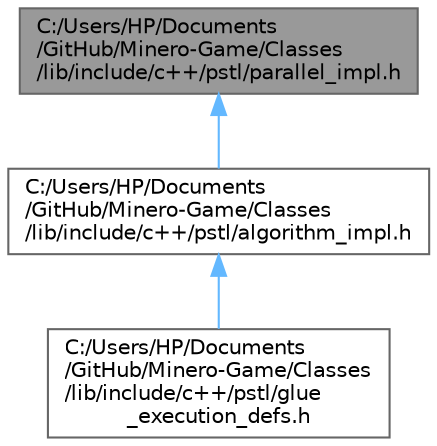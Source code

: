 digraph "C:/Users/HP/Documents/GitHub/Minero-Game/Classes/lib/include/c++/pstl/parallel_impl.h"
{
 // LATEX_PDF_SIZE
  bgcolor="transparent";
  edge [fontname=Helvetica,fontsize=10,labelfontname=Helvetica,labelfontsize=10];
  node [fontname=Helvetica,fontsize=10,shape=box,height=0.2,width=0.4];
  Node1 [id="Node000001",label="C:/Users/HP/Documents\l/GitHub/Minero-Game/Classes\l/lib/include/c++/pstl/parallel_impl.h",height=0.2,width=0.4,color="gray40", fillcolor="grey60", style="filled", fontcolor="black",tooltip=" "];
  Node1 -> Node2 [id="edge1_Node000001_Node000002",dir="back",color="steelblue1",style="solid",tooltip=" "];
  Node2 [id="Node000002",label="C:/Users/HP/Documents\l/GitHub/Minero-Game/Classes\l/lib/include/c++/pstl/algorithm_impl.h",height=0.2,width=0.4,color="grey40", fillcolor="white", style="filled",URL="$_classes_2lib_2include_2c_09_09_2pstl_2algorithm__impl_8h.html",tooltip=" "];
  Node2 -> Node3 [id="edge2_Node000002_Node000003",dir="back",color="steelblue1",style="solid",tooltip=" "];
  Node3 [id="Node000003",label="C:/Users/HP/Documents\l/GitHub/Minero-Game/Classes\l/lib/include/c++/pstl/glue\l_execution_defs.h",height=0.2,width=0.4,color="grey40", fillcolor="white", style="filled",URL="$_classes_2lib_2include_2c_09_09_2pstl_2glue__execution__defs_8h.html",tooltip=" "];
}
